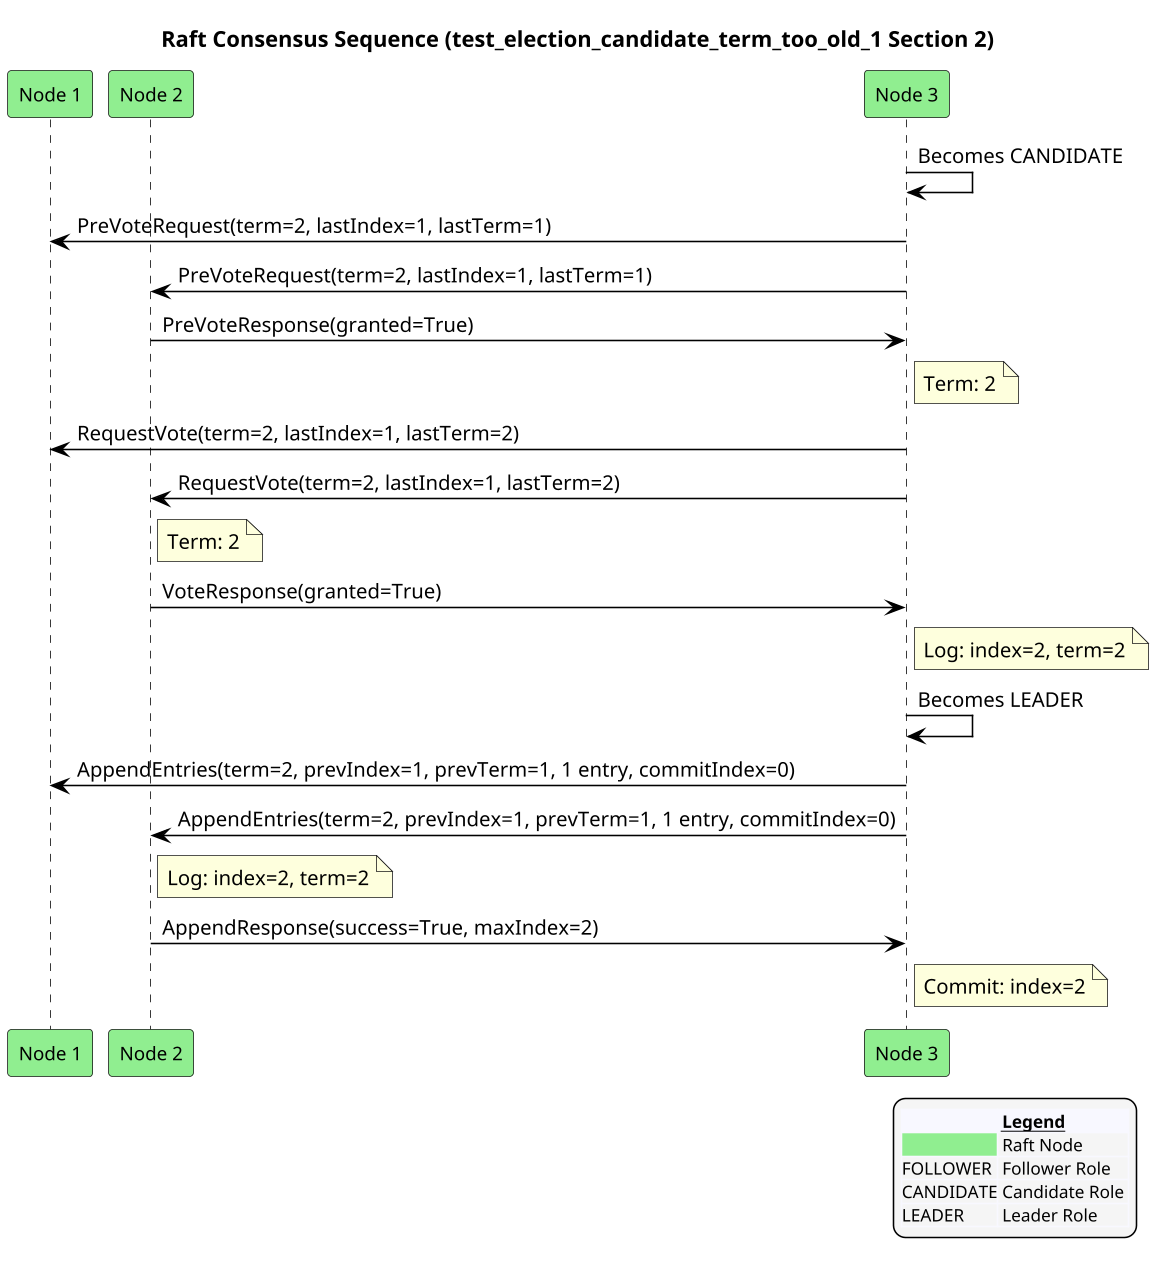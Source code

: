 @startuml
!pragma ratio 0.7
skinparam dpi 150
skinparam monochrome false
skinparam sequence {
  ArrowColor Black
  ActorBorderColor Black
  LifeLineBorderColor Black
  ParticipantFontSize 12
  Padding 10
}
skinparam legend {
  BackgroundColor #F5F5F5
  FontSize 11
}
title Raft Consensus Sequence (test_election_candidate_term_too_old_1 Section 2)

participant "Node 1" as n1 order 10 #Lightgreen
participant "Node 2" as n2 order 20 #Lightgreen
participant "Node 3" as n3 order 30 #Lightgreen
n3 -> n3: Becomes CANDIDATE
n3 -> n1: PreVoteRequest(term=2, lastIndex=1, lastTerm=1)
n3 -> n2: PreVoteRequest(term=2, lastIndex=1, lastTerm=1)
n2 -> n3: PreVoteResponse(granted=True)
note right of n3: Term: 2
n3 -> n1: RequestVote(term=2, lastIndex=1, lastTerm=2)
n3 -> n2: RequestVote(term=2, lastIndex=1, lastTerm=2)
note right of n2: Term: 2
n2 -> n3: VoteResponse(granted=True)
note right of n3: Log: index=2, term=2
n3 -> n3: Becomes LEADER
n3 -> n1: AppendEntries(term=2, prevIndex=1, prevTerm=1, 1 entry, commitIndex=0)
n3 -> n2: AppendEntries(term=2, prevIndex=1, prevTerm=1, 1 entry, commitIndex=0)
note right of n2: Log: index=2, term=2
n2 -> n3: AppendResponse(success=True, maxIndex=2)
note right of n3: Commit: index=2

legend right
  <#GhostWhite,#GhostWhite>|      |= __Legend__ |
  |<#Lightgreen>| Raft Node |
  |FOLLOWER| Follower Role |
  |CANDIDATE| Candidate Role |
  |LEADER| Leader Role |
endlegend
@enduml
